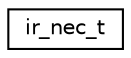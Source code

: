 digraph "Graphical Class Hierarchy"
{
 // LATEX_PDF_SIZE
  edge [fontname="Helvetica",fontsize="10",labelfontname="Helvetica",labelfontsize="10"];
  node [fontname="Helvetica",fontsize="10",shape=record];
  rankdir="LR";
  Node0 [label="ir_nec_t",height=0.2,width=0.4,color="black", fillcolor="white", style="filled",URL="$structir__nec__t.html",tooltip="Device descriptor for the driver."];
}
